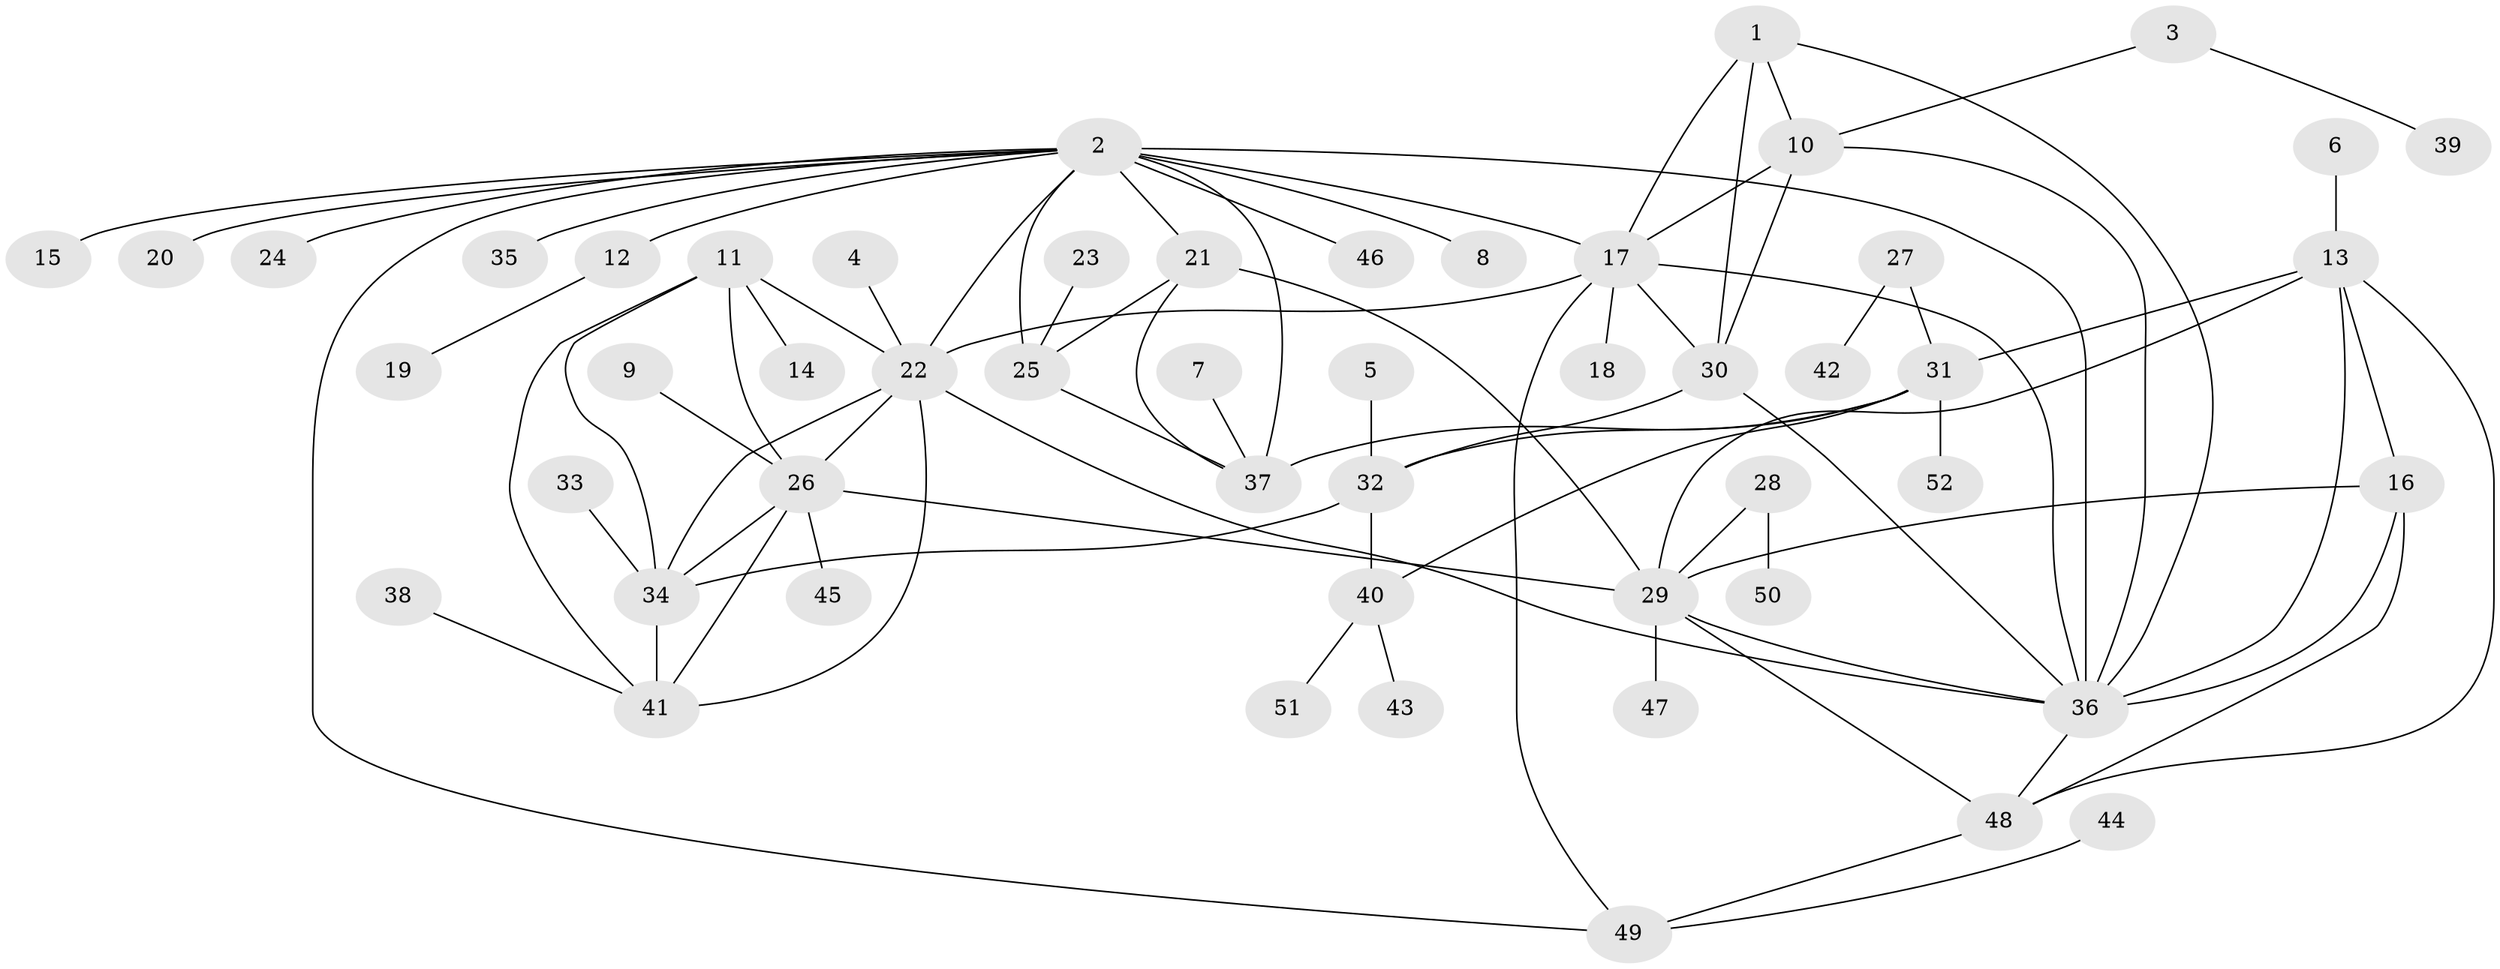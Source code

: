 // original degree distribution, {8: 0.05825242718446602, 12: 0.009708737864077669, 6: 0.04854368932038835, 7: 0.05825242718446602, 9: 0.019417475728155338, 10: 0.009708737864077669, 5: 0.038834951456310676, 4: 0.019417475728155338, 2: 0.1553398058252427, 1: 0.5436893203883495, 3: 0.038834951456310676}
// Generated by graph-tools (version 1.1) at 2025/26/03/09/25 03:26:43]
// undirected, 52 vertices, 83 edges
graph export_dot {
graph [start="1"]
  node [color=gray90,style=filled];
  1;
  2;
  3;
  4;
  5;
  6;
  7;
  8;
  9;
  10;
  11;
  12;
  13;
  14;
  15;
  16;
  17;
  18;
  19;
  20;
  21;
  22;
  23;
  24;
  25;
  26;
  27;
  28;
  29;
  30;
  31;
  32;
  33;
  34;
  35;
  36;
  37;
  38;
  39;
  40;
  41;
  42;
  43;
  44;
  45;
  46;
  47;
  48;
  49;
  50;
  51;
  52;
  1 -- 10 [weight=1.0];
  1 -- 17 [weight=1.0];
  1 -- 30 [weight=1.0];
  1 -- 36 [weight=1.0];
  2 -- 8 [weight=1.0];
  2 -- 12 [weight=1.0];
  2 -- 15 [weight=1.0];
  2 -- 17 [weight=1.0];
  2 -- 20 [weight=1.0];
  2 -- 21 [weight=2.0];
  2 -- 22 [weight=1.0];
  2 -- 24 [weight=1.0];
  2 -- 25 [weight=2.0];
  2 -- 35 [weight=1.0];
  2 -- 36 [weight=2.0];
  2 -- 37 [weight=2.0];
  2 -- 46 [weight=1.0];
  2 -- 49 [weight=1.0];
  3 -- 10 [weight=1.0];
  3 -- 39 [weight=1.0];
  4 -- 22 [weight=1.0];
  5 -- 32 [weight=1.0];
  6 -- 13 [weight=1.0];
  7 -- 37 [weight=1.0];
  9 -- 26 [weight=1.0];
  10 -- 17 [weight=1.0];
  10 -- 30 [weight=1.0];
  10 -- 36 [weight=1.0];
  11 -- 14 [weight=1.0];
  11 -- 22 [weight=1.0];
  11 -- 26 [weight=1.0];
  11 -- 34 [weight=1.0];
  11 -- 41 [weight=1.0];
  12 -- 19 [weight=1.0];
  13 -- 16 [weight=1.0];
  13 -- 29 [weight=1.0];
  13 -- 31 [weight=2.0];
  13 -- 36 [weight=1.0];
  13 -- 48 [weight=1.0];
  16 -- 29 [weight=1.0];
  16 -- 36 [weight=1.0];
  16 -- 48 [weight=1.0];
  17 -- 18 [weight=1.0];
  17 -- 22 [weight=1.0];
  17 -- 30 [weight=1.0];
  17 -- 36 [weight=1.0];
  17 -- 49 [weight=1.0];
  21 -- 25 [weight=1.0];
  21 -- 29 [weight=1.0];
  21 -- 37 [weight=1.0];
  22 -- 26 [weight=1.0];
  22 -- 34 [weight=1.0];
  22 -- 36 [weight=1.0];
  22 -- 41 [weight=1.0];
  23 -- 25 [weight=1.0];
  25 -- 37 [weight=1.0];
  26 -- 29 [weight=1.0];
  26 -- 34 [weight=1.0];
  26 -- 41 [weight=1.0];
  26 -- 45 [weight=1.0];
  27 -- 31 [weight=1.0];
  27 -- 42 [weight=1.0];
  28 -- 29 [weight=1.0];
  28 -- 50 [weight=1.0];
  29 -- 36 [weight=1.0];
  29 -- 47 [weight=1.0];
  29 -- 48 [weight=1.0];
  30 -- 32 [weight=1.0];
  30 -- 36 [weight=1.0];
  31 -- 32 [weight=4.0];
  31 -- 37 [weight=1.0];
  31 -- 40 [weight=2.0];
  31 -- 52 [weight=1.0];
  32 -- 34 [weight=1.0];
  32 -- 40 [weight=2.0];
  33 -- 34 [weight=1.0];
  34 -- 41 [weight=1.0];
  36 -- 48 [weight=1.0];
  38 -- 41 [weight=1.0];
  40 -- 43 [weight=1.0];
  40 -- 51 [weight=1.0];
  44 -- 49 [weight=1.0];
  48 -- 49 [weight=1.0];
}
